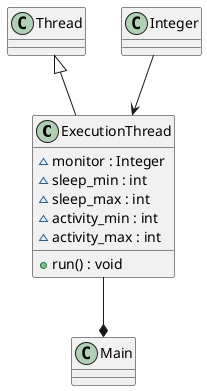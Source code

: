 @startuml

class ExecutionThread
ExecutionThread : ~monitor : Integer
ExecutionThread : ~sleep_min : int
ExecutionThread : ~sleep_max : int
ExecutionThread : ~activity_min : int
ExecutionThread : ~ activity_max : int
ExecutionThread : + run() : void

class Thread
class Main
class Integer
Thread <|-- ExecutionThread
Integer --> ExecutionThread
ExecutionThread --* Main

@enduml
